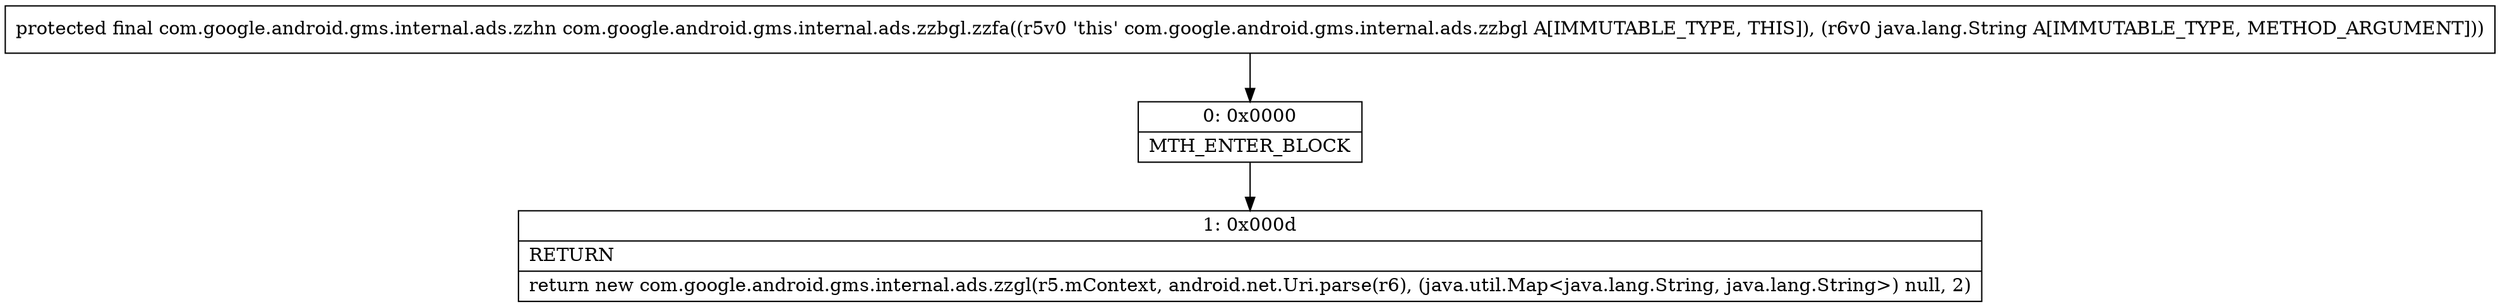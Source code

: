 digraph "CFG forcom.google.android.gms.internal.ads.zzbgl.zzfa(Ljava\/lang\/String;)Lcom\/google\/android\/gms\/internal\/ads\/zzhn;" {
Node_0 [shape=record,label="{0\:\ 0x0000|MTH_ENTER_BLOCK\l}"];
Node_1 [shape=record,label="{1\:\ 0x000d|RETURN\l|return new com.google.android.gms.internal.ads.zzgl(r5.mContext, android.net.Uri.parse(r6), (java.util.Map\<java.lang.String, java.lang.String\>) null, 2)\l}"];
MethodNode[shape=record,label="{protected final com.google.android.gms.internal.ads.zzhn com.google.android.gms.internal.ads.zzbgl.zzfa((r5v0 'this' com.google.android.gms.internal.ads.zzbgl A[IMMUTABLE_TYPE, THIS]), (r6v0 java.lang.String A[IMMUTABLE_TYPE, METHOD_ARGUMENT])) }"];
MethodNode -> Node_0;
Node_0 -> Node_1;
}

